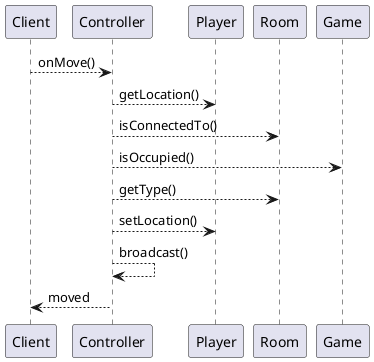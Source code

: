 @startuml

Client --> Controller: onMove()
Controller --> Player: getLocation()
Controller --> Room: isConnectedTo()
Controller --> Game: isOccupied()
Controller --> Room: getType()
Controller --> Player: setLocation()
Controller --> Controller: broadcast()
Controller --> Client: moved

@enduml
